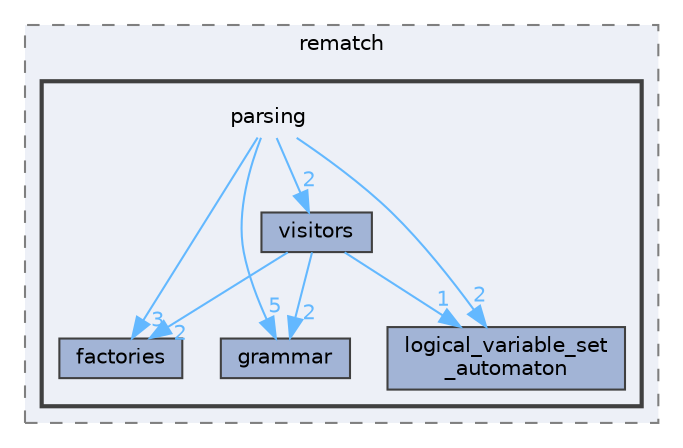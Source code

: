 digraph "src/rematch/parsing"
{
 // LATEX_PDF_SIZE
  bgcolor="transparent";
  edge [fontname=Helvetica,fontsize=10,labelfontname=Helvetica,labelfontsize=10];
  node [fontname=Helvetica,fontsize=10,shape=box,height=0.2,width=0.4];
  compound=true
  subgraph clusterdir_84e318d4ffda23eef14e1bcd9ece9399 {
    graph [ bgcolor="#edf0f7", pencolor="grey50", label="rematch", fontname=Helvetica,fontsize=10 style="filled,dashed", URL="dir_84e318d4ffda23eef14e1bcd9ece9399.html",tooltip=""]
  subgraph clusterdir_a5e55677c50a1bf7f16b6811453fb172 {
    graph [ bgcolor="#edf0f7", pencolor="grey25", label="", fontname=Helvetica,fontsize=10 style="filled,bold", URL="dir_a5e55677c50a1bf7f16b6811453fb172.html",tooltip=""]
    dir_a5e55677c50a1bf7f16b6811453fb172 [shape=plaintext, label="parsing"];
  dir_69d22cf47e5ccef570c8eb6d76e8e83c [label="factories", fillcolor="#a2b4d6", color="grey25", style="filled", URL="dir_69d22cf47e5ccef570c8eb6d76e8e83c.html",tooltip=""];
  dir_233d94ce9e920aad5a845b958a6433b6 [label="grammar", fillcolor="#a2b4d6", color="grey25", style="filled", URL="dir_233d94ce9e920aad5a845b958a6433b6.html",tooltip=""];
  dir_a492c853b7c74684dbd987a56679a3ca [label="logical_variable_set\l_automaton", fillcolor="#a2b4d6", color="grey25", style="filled", URL="dir_a492c853b7c74684dbd987a56679a3ca.html",tooltip=""];
  dir_65f950c2eae00f0f23c2de30e63460c6 [label="visitors", fillcolor="#a2b4d6", color="grey25", style="filled", URL="dir_65f950c2eae00f0f23c2de30e63460c6.html",tooltip=""];
  }
  }
  dir_a5e55677c50a1bf7f16b6811453fb172->dir_233d94ce9e920aad5a845b958a6433b6 [headlabel="5", labeldistance=1.5 headhref="dir_000009_000004.html" color="steelblue1" fontcolor="steelblue1"];
  dir_a5e55677c50a1bf7f16b6811453fb172->dir_65f950c2eae00f0f23c2de30e63460c6 [headlabel="2", labeldistance=1.5 headhref="dir_000009_000013.html" color="steelblue1" fontcolor="steelblue1"];
  dir_a5e55677c50a1bf7f16b6811453fb172->dir_69d22cf47e5ccef570c8eb6d76e8e83c [headlabel="3", labeldistance=1.5 headhref="dir_000009_000002.html" color="steelblue1" fontcolor="steelblue1"];
  dir_a5e55677c50a1bf7f16b6811453fb172->dir_a492c853b7c74684dbd987a56679a3ca [headlabel="2", labeldistance=1.5 headhref="dir_000009_000006.html" color="steelblue1" fontcolor="steelblue1"];
  dir_65f950c2eae00f0f23c2de30e63460c6->dir_233d94ce9e920aad5a845b958a6433b6 [headlabel="2", labeldistance=1.5 headhref="dir_000013_000004.html" color="steelblue1" fontcolor="steelblue1"];
  dir_65f950c2eae00f0f23c2de30e63460c6->dir_69d22cf47e5ccef570c8eb6d76e8e83c [headlabel="2", labeldistance=1.5 headhref="dir_000013_000002.html" color="steelblue1" fontcolor="steelblue1"];
  dir_65f950c2eae00f0f23c2de30e63460c6->dir_a492c853b7c74684dbd987a56679a3ca [headlabel="1", labeldistance=1.5 headhref="dir_000013_000006.html" color="steelblue1" fontcolor="steelblue1"];
}
